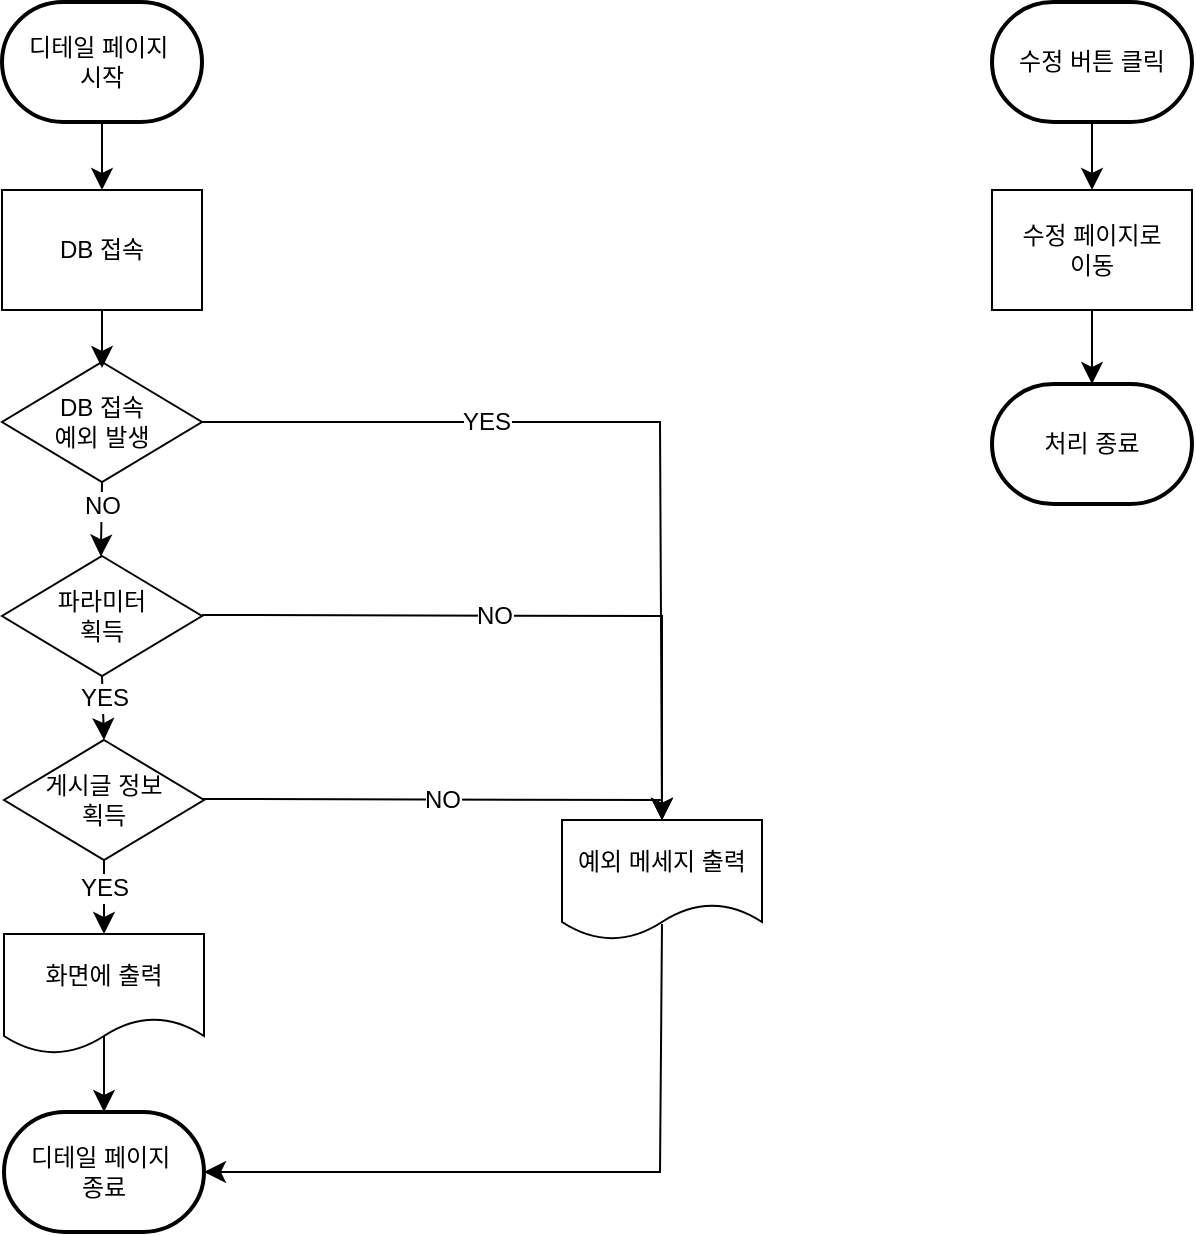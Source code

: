 <mxfile version="24.2.1" type="device">
  <diagram name="페이지-1" id="eD1XICyu9ta3CAChDE68">
    <mxGraphModel dx="712" dy="1228" grid="0" gridSize="10" guides="1" tooltips="1" connect="1" arrows="1" fold="1" page="0" pageScale="1" pageWidth="827" pageHeight="1169" math="0" shadow="0">
      <root>
        <mxCell id="0" />
        <mxCell id="1" parent="0" />
        <mxCell id="xKyxwM8wLkc2106bu8Hl-2" value="디테일 페이지&amp;nbsp;&lt;div&gt;시작&lt;/div&gt;" style="strokeWidth=2;html=1;shape=mxgraph.flowchart.terminator;whiteSpace=wrap;" vertex="1" parent="1">
          <mxGeometry x="148" y="-280" width="100" height="60" as="geometry" />
        </mxCell>
        <mxCell id="xKyxwM8wLkc2106bu8Hl-3" value="DB 접속" style="rounded=0;whiteSpace=wrap;html=1;" vertex="1" parent="1">
          <mxGeometry x="148" y="-186" width="100" height="60" as="geometry" />
        </mxCell>
        <mxCell id="xKyxwM8wLkc2106bu8Hl-4" value="" style="endArrow=classic;html=1;rounded=0;fontSize=12;startSize=8;endSize=8;curved=1;exitX=0.5;exitY=1;exitDx=0;exitDy=0;exitPerimeter=0;" edge="1" parent="1" source="xKyxwM8wLkc2106bu8Hl-2">
          <mxGeometry width="50" height="50" relative="1" as="geometry">
            <mxPoint x="174" y="110" as="sourcePoint" />
            <mxPoint x="198" y="-186" as="targetPoint" />
          </mxGeometry>
        </mxCell>
        <mxCell id="xKyxwM8wLkc2106bu8Hl-5" value="DB 접속&lt;div&gt;예외 발생&lt;/div&gt;" style="rhombus;whiteSpace=wrap;html=1;" vertex="1" parent="1">
          <mxGeometry x="148" y="-100" width="100" height="60" as="geometry" />
        </mxCell>
        <mxCell id="xKyxwM8wLkc2106bu8Hl-6" value="" style="endArrow=classic;html=1;rounded=0;fontSize=12;startSize=8;endSize=8;curved=1;exitX=0.5;exitY=1;exitDx=0;exitDy=0;entryX=0.5;entryY=0.05;entryDx=0;entryDy=0;entryPerimeter=0;" edge="1" parent="1" source="xKyxwM8wLkc2106bu8Hl-3" target="xKyxwM8wLkc2106bu8Hl-5">
          <mxGeometry width="50" height="50" relative="1" as="geometry">
            <mxPoint x="174" y="110" as="sourcePoint" />
            <mxPoint x="224" y="60" as="targetPoint" />
          </mxGeometry>
        </mxCell>
        <mxCell id="xKyxwM8wLkc2106bu8Hl-9" value="" style="endArrow=classic;html=1;rounded=0;fontSize=12;startSize=8;endSize=8;curved=1;exitX=0.5;exitY=1;exitDx=0;exitDy=0;" edge="1" parent="1" source="xKyxwM8wLkc2106bu8Hl-5">
          <mxGeometry relative="1" as="geometry">
            <mxPoint x="149" y="85" as="sourcePoint" />
            <mxPoint x="197.444" y="-2.778" as="targetPoint" />
          </mxGeometry>
        </mxCell>
        <mxCell id="xKyxwM8wLkc2106bu8Hl-10" value="NO" style="edgeLabel;resizable=0;html=1;fontSize=12;;align=center;verticalAlign=middle;" connectable="0" vertex="1" parent="xKyxwM8wLkc2106bu8Hl-9">
          <mxGeometry relative="1" as="geometry">
            <mxPoint y="-7" as="offset" />
          </mxGeometry>
        </mxCell>
        <mxCell id="xKyxwM8wLkc2106bu8Hl-41" value="화면에 출력" style="shape=document;whiteSpace=wrap;html=1;boundedLbl=1;" vertex="1" parent="1">
          <mxGeometry x="149" y="186" width="100" height="60" as="geometry" />
        </mxCell>
        <mxCell id="xKyxwM8wLkc2106bu8Hl-43" value="디테일 페이지&amp;nbsp;&lt;div&gt;종료&lt;/div&gt;" style="strokeWidth=2;html=1;shape=mxgraph.flowchart.terminator;whiteSpace=wrap;" vertex="1" parent="1">
          <mxGeometry x="149" y="275" width="100" height="60" as="geometry" />
        </mxCell>
        <mxCell id="xKyxwM8wLkc2106bu8Hl-44" value="" style="endArrow=classic;html=1;rounded=0;fontSize=12;startSize=8;endSize=8;curved=1;entryX=0.5;entryY=0;entryDx=0;entryDy=0;entryPerimeter=0;" edge="1" parent="1" target="xKyxwM8wLkc2106bu8Hl-43">
          <mxGeometry width="50" height="50" relative="1" as="geometry">
            <mxPoint x="199" y="237" as="sourcePoint" />
            <mxPoint x="225" y="170" as="targetPoint" />
          </mxGeometry>
        </mxCell>
        <mxCell id="xKyxwM8wLkc2106bu8Hl-52" value="예외 메세지 출력" style="shape=document;whiteSpace=wrap;html=1;boundedLbl=1;" vertex="1" parent="1">
          <mxGeometry x="428" y="129" width="100" height="60" as="geometry" />
        </mxCell>
        <mxCell id="xKyxwM8wLkc2106bu8Hl-53" value="" style="endArrow=classic;html=1;rounded=0;fontSize=12;startSize=8;endSize=8;entryX=0.5;entryY=0;entryDx=0;entryDy=0;exitX=1;exitY=0.5;exitDx=0;exitDy=0;" edge="1" parent="1" source="xKyxwM8wLkc2106bu8Hl-5" target="xKyxwM8wLkc2106bu8Hl-52">
          <mxGeometry relative="1" as="geometry">
            <mxPoint x="249" y="-41.5" as="sourcePoint" />
            <mxPoint x="349" y="-41.5" as="targetPoint" />
            <Array as="points">
              <mxPoint x="477" y="-70" />
            </Array>
          </mxGeometry>
        </mxCell>
        <mxCell id="xKyxwM8wLkc2106bu8Hl-55" value="" style="endArrow=classic;html=1;rounded=0;fontSize=12;startSize=8;endSize=8;exitX=0.5;exitY=0.867;exitDx=0;exitDy=0;exitPerimeter=0;entryX=1;entryY=0.5;entryDx=0;entryDy=0;entryPerimeter=0;" edge="1" parent="1" source="xKyxwM8wLkc2106bu8Hl-52" target="xKyxwM8wLkc2106bu8Hl-43">
          <mxGeometry relative="1" as="geometry">
            <mxPoint x="348" y="73" as="sourcePoint" />
            <mxPoint x="448" y="73" as="targetPoint" />
            <Array as="points">
              <mxPoint x="477" y="305" />
            </Array>
          </mxGeometry>
        </mxCell>
        <mxCell id="xKyxwM8wLkc2106bu8Hl-63" value="파라미터&lt;div&gt;획득&lt;/div&gt;" style="rhombus;whiteSpace=wrap;html=1;" vertex="1" parent="1">
          <mxGeometry x="148" y="-3" width="100" height="60" as="geometry" />
        </mxCell>
        <mxCell id="xKyxwM8wLkc2106bu8Hl-66" value="&lt;div&gt;게시글 정보&lt;/div&gt;&lt;div&gt;획득&lt;/div&gt;" style="rhombus;whiteSpace=wrap;html=1;" vertex="1" parent="1">
          <mxGeometry x="149" y="89" width="100" height="60" as="geometry" />
        </mxCell>
        <mxCell id="xKyxwM8wLkc2106bu8Hl-67" value="" style="endArrow=classic;html=1;rounded=0;fontSize=12;startSize=8;endSize=8;curved=1;exitX=0.5;exitY=1;exitDx=0;exitDy=0;entryX=0.5;entryY=0;entryDx=0;entryDy=0;" edge="1" parent="1" source="xKyxwM8wLkc2106bu8Hl-66" target="xKyxwM8wLkc2106bu8Hl-41">
          <mxGeometry relative="1" as="geometry">
            <mxPoint x="232" y="148" as="sourcePoint" />
            <mxPoint x="332" y="148" as="targetPoint" />
          </mxGeometry>
        </mxCell>
        <mxCell id="xKyxwM8wLkc2106bu8Hl-68" value="YES" style="edgeLabel;resizable=0;html=1;fontSize=12;;align=center;verticalAlign=middle;" connectable="0" vertex="1" parent="xKyxwM8wLkc2106bu8Hl-67">
          <mxGeometry relative="1" as="geometry">
            <mxPoint y="-5" as="offset" />
          </mxGeometry>
        </mxCell>
        <mxCell id="xKyxwM8wLkc2106bu8Hl-71" value="" style="endArrow=classic;html=1;rounded=0;fontSize=12;startSize=8;endSize=8;curved=1;exitX=0.5;exitY=1;exitDx=0;exitDy=0;entryX=0.5;entryY=0;entryDx=0;entryDy=0;" edge="1" parent="1" source="xKyxwM8wLkc2106bu8Hl-63" target="xKyxwM8wLkc2106bu8Hl-66">
          <mxGeometry relative="1" as="geometry">
            <mxPoint x="219" y="169" as="sourcePoint" />
            <mxPoint x="219" y="206" as="targetPoint" />
          </mxGeometry>
        </mxCell>
        <mxCell id="xKyxwM8wLkc2106bu8Hl-72" value="YES" style="edgeLabel;resizable=0;html=1;fontSize=12;;align=center;verticalAlign=middle;" connectable="0" vertex="1" parent="xKyxwM8wLkc2106bu8Hl-71">
          <mxGeometry relative="1" as="geometry">
            <mxPoint y="-5" as="offset" />
          </mxGeometry>
        </mxCell>
        <mxCell id="xKyxwM8wLkc2106bu8Hl-73" value="" style="endArrow=classic;html=1;rounded=0;fontSize=12;startSize=8;endSize=8;entryX=0.5;entryY=0;entryDx=0;entryDy=0;edgeStyle=orthogonalEdgeStyle;" edge="1" parent="1" target="xKyxwM8wLkc2106bu8Hl-52">
          <mxGeometry relative="1" as="geometry">
            <mxPoint x="248" y="118.5" as="sourcePoint" />
            <mxPoint x="348" y="118.5" as="targetPoint" />
          </mxGeometry>
        </mxCell>
        <mxCell id="xKyxwM8wLkc2106bu8Hl-74" value="NO" style="edgeLabel;resizable=0;html=1;fontSize=12;;align=center;verticalAlign=middle;" connectable="0" vertex="1" parent="xKyxwM8wLkc2106bu8Hl-73">
          <mxGeometry relative="1" as="geometry" />
        </mxCell>
        <mxCell id="xKyxwM8wLkc2106bu8Hl-76" value="" style="endArrow=classic;html=1;rounded=0;fontSize=12;startSize=8;endSize=8;entryX=0.5;entryY=0;entryDx=0;entryDy=0;" edge="1" parent="1" target="xKyxwM8wLkc2106bu8Hl-52">
          <mxGeometry relative="1" as="geometry">
            <mxPoint x="248" y="26.5" as="sourcePoint" />
            <mxPoint x="348" y="26.5" as="targetPoint" />
            <Array as="points">
              <mxPoint x="478" y="27" />
            </Array>
          </mxGeometry>
        </mxCell>
        <mxCell id="xKyxwM8wLkc2106bu8Hl-77" value="NO" style="edgeLabel;resizable=0;html=1;fontSize=12;;align=center;verticalAlign=middle;" connectable="0" vertex="1" parent="xKyxwM8wLkc2106bu8Hl-76">
          <mxGeometry relative="1" as="geometry">
            <mxPoint x="-20" as="offset" />
          </mxGeometry>
        </mxCell>
        <mxCell id="xKyxwM8wLkc2106bu8Hl-78" value="YES" style="edgeLabel;resizable=0;html=1;fontSize=12;;align=center;verticalAlign=middle;" connectable="0" vertex="1" parent="1">
          <mxGeometry x="374.0" y="-5.999" as="geometry">
            <mxPoint x="16" y="-64" as="offset" />
          </mxGeometry>
        </mxCell>
        <mxCell id="xKyxwM8wLkc2106bu8Hl-79" value="수정 버튼 클릭" style="strokeWidth=2;html=1;shape=mxgraph.flowchart.terminator;whiteSpace=wrap;" vertex="1" parent="1">
          <mxGeometry x="643" y="-280" width="100" height="60" as="geometry" />
        </mxCell>
        <mxCell id="xKyxwM8wLkc2106bu8Hl-80" value="수정 페이지로&lt;div&gt;이동&lt;/div&gt;" style="rounded=0;whiteSpace=wrap;html=1;" vertex="1" parent="1">
          <mxGeometry x="643" y="-186" width="100" height="60" as="geometry" />
        </mxCell>
        <mxCell id="xKyxwM8wLkc2106bu8Hl-81" value="" style="endArrow=classic;html=1;rounded=0;fontSize=12;startSize=8;endSize=8;curved=1;exitX=0.5;exitY=1;exitDx=0;exitDy=0;exitPerimeter=0;entryX=0.5;entryY=0;entryDx=0;entryDy=0;" edge="1" parent="1" source="xKyxwM8wLkc2106bu8Hl-79" target="xKyxwM8wLkc2106bu8Hl-80">
          <mxGeometry width="50" height="50" relative="1" as="geometry">
            <mxPoint x="208" y="-210" as="sourcePoint" />
            <mxPoint x="208" y="-176" as="targetPoint" />
          </mxGeometry>
        </mxCell>
        <mxCell id="xKyxwM8wLkc2106bu8Hl-82" value="" style="endArrow=classic;html=1;rounded=0;fontSize=12;startSize=8;endSize=8;curved=1;exitX=0.5;exitY=1;exitDx=0;exitDy=0;entryX=0.5;entryY=0;entryDx=0;entryDy=0;entryPerimeter=0;" edge="1" parent="1" source="xKyxwM8wLkc2106bu8Hl-80" target="xKyxwM8wLkc2106bu8Hl-83">
          <mxGeometry width="50" height="50" relative="1" as="geometry">
            <mxPoint x="703" y="-210" as="sourcePoint" />
            <mxPoint x="703" y="-176" as="targetPoint" />
          </mxGeometry>
        </mxCell>
        <mxCell id="xKyxwM8wLkc2106bu8Hl-83" value="처리 종료" style="strokeWidth=2;html=1;shape=mxgraph.flowchart.terminator;whiteSpace=wrap;" vertex="1" parent="1">
          <mxGeometry x="643" y="-89" width="100" height="60" as="geometry" />
        </mxCell>
      </root>
    </mxGraphModel>
  </diagram>
</mxfile>
